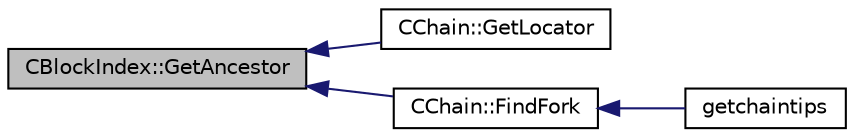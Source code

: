 digraph "CBlockIndex::GetAncestor"
{
  edge [fontname="Helvetica",fontsize="10",labelfontname="Helvetica",labelfontsize="10"];
  node [fontname="Helvetica",fontsize="10",shape=record];
  rankdir="LR";
  Node18 [label="CBlockIndex::GetAncestor",height=0.2,width=0.4,color="black", fillcolor="grey75", style="filled", fontcolor="black"];
  Node18 -> Node19 [dir="back",color="midnightblue",fontsize="10",style="solid",fontname="Helvetica"];
  Node19 [label="CChain::GetLocator",height=0.2,width=0.4,color="black", fillcolor="white", style="filled",URL="$class_c_chain.html#a03e98bebe804bfba219b4e6a2b858d9f",tooltip="Return a CBlockLocator that refers to a block in this chain (by default the tip). ..."];
  Node18 -> Node20 [dir="back",color="midnightblue",fontsize="10",style="solid",fontname="Helvetica"];
  Node20 [label="CChain::FindFork",height=0.2,width=0.4,color="black", fillcolor="white", style="filled",URL="$class_c_chain.html#adb9ec01329511e869bba95e3c143da71",tooltip="Find the last common block between this chain and a block index entry. "];
  Node20 -> Node21 [dir="back",color="midnightblue",fontsize="10",style="solid",fontname="Helvetica"];
  Node21 [label="getchaintips",height=0.2,width=0.4,color="black", fillcolor="white", style="filled",URL="$rpcblockchain_8cpp.html#a1075c2ee1de1658c351332c76237dea0"];
}
